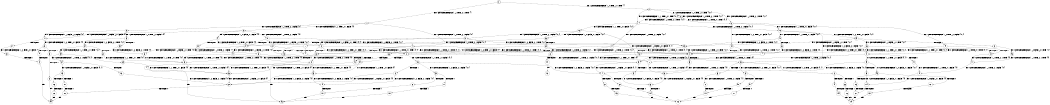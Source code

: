digraph BCG {
size = "7, 10.5";
center = TRUE;
node [shape = circle];
0 [peripheries = 2];
0 -> 1 [label = "EX !0 !ATOMIC_EXCH_BRANCH (1, +1, TRUE, +0, 1, TRUE) !{}"];
0 -> 2 [label = "EX !1 !ATOMIC_EXCH_BRANCH (1, +0, TRUE, +0, 1, TRUE) !{}"];
1 -> 3 [label = "EX !0 !ATOMIC_EXCH_BRANCH (1, +1, TRUE, +0, 1, FALSE) !{0}"];
1 -> 4 [label = "EX !1 !ATOMIC_EXCH_BRANCH (1, +0, TRUE, +0, 1, FALSE) !{0}"];
1 -> 5 [label = "EX !0 !ATOMIC_EXCH_BRANCH (1, +1, TRUE, +0, 1, FALSE) !{0}"];
2 -> 6 [label = "EX !1 !ATOMIC_EXCH_BRANCH (1, +0, TRUE, +0, 1, TRUE) !{0, 1}"];
2 -> 7 [label = "EX !0 !ATOMIC_EXCH_BRANCH (1, +1, TRUE, +0, 1, TRUE) !{0, 1}"];
2 -> 8 [label = "EX !0 !ATOMIC_EXCH_BRANCH (1, +1, TRUE, +0, 1, TRUE) !{0, 1}"];
3 -> 9 [label = "EX !0 !ATOMIC_EXCH_BRANCH (1, +0, FALSE, +0, 1, FALSE) !{0}"];
3 -> 10 [label = "EX !1 !ATOMIC_EXCH_BRANCH (1, +0, TRUE, +0, 1, FALSE) !{0}"];
3 -> 11 [label = "EX !0 !ATOMIC_EXCH_BRANCH (1, +0, FALSE, +0, 1, FALSE) !{0}"];
4 -> 12 [label = "EX !0 !ATOMIC_EXCH_BRANCH (1, +1, TRUE, +0, 1, TRUE) !{0, 1}"];
4 -> 13 [label = "TERMINATE !1"];
4 -> 14 [label = "EX !0 !ATOMIC_EXCH_BRANCH (1, +1, TRUE, +0, 1, TRUE) !{0, 1}"];
5 -> 15 [label = "EX !1 !ATOMIC_EXCH_BRANCH (1, +0, TRUE, +0, 1, FALSE) !{0}"];
5 -> 11 [label = "EX !0 !ATOMIC_EXCH_BRANCH (1, +0, FALSE, +0, 1, FALSE) !{0}"];
6 -> 6 [label = "EX !1 !ATOMIC_EXCH_BRANCH (1, +0, TRUE, +0, 1, TRUE) !{0, 1}"];
6 -> 7 [label = "EX !0 !ATOMIC_EXCH_BRANCH (1, +1, TRUE, +0, 1, TRUE) !{0, 1}"];
6 -> 8 [label = "EX !0 !ATOMIC_EXCH_BRANCH (1, +1, TRUE, +0, 1, TRUE) !{0, 1}"];
7 -> 16 [label = "EX !0 !ATOMIC_EXCH_BRANCH (1, +1, TRUE, +0, 1, FALSE) !{0, 1}"];
7 -> 17 [label = "EX !1 !ATOMIC_EXCH_BRANCH (1, +0, TRUE, +0, 1, FALSE) !{0, 1}"];
7 -> 18 [label = "EX !0 !ATOMIC_EXCH_BRANCH (1, +1, TRUE, +0, 1, FALSE) !{0, 1}"];
8 -> 19 [label = "EX !1 !ATOMIC_EXCH_BRANCH (1, +0, TRUE, +0, 1, FALSE) !{0, 1}"];
8 -> 18 [label = "EX !0 !ATOMIC_EXCH_BRANCH (1, +1, TRUE, +0, 1, FALSE) !{0, 1}"];
8 -> 20 [label = "EX !1 !ATOMIC_EXCH_BRANCH (1, +0, TRUE, +0, 1, FALSE) !{0, 1}"];
9 -> 21 [label = "EX !1 !ATOMIC_EXCH_BRANCH (1, +0, TRUE, +0, 1, FALSE) !{0}"];
9 -> 22 [label = "TERMINATE !0"];
10 -> 23 [label = "EX !0 !ATOMIC_EXCH_BRANCH (1, +0, FALSE, +0, 1, TRUE) !{0, 1}"];
10 -> 24 [label = "TERMINATE !1"];
10 -> 25 [label = "EX !0 !ATOMIC_EXCH_BRANCH (1, +0, FALSE, +0, 1, TRUE) !{0, 1}"];
11 -> 26 [label = "EX !1 !ATOMIC_EXCH_BRANCH (1, +0, TRUE, +0, 1, FALSE) !{0}"];
11 -> 27 [label = "TERMINATE !0"];
12 -> 28 [label = "EX !0 !ATOMIC_EXCH_BRANCH (1, +1, TRUE, +0, 1, FALSE) !{0, 1}"];
12 -> 29 [label = "TERMINATE !1"];
12 -> 30 [label = "EX !0 !ATOMIC_EXCH_BRANCH (1, +1, TRUE, +0, 1, FALSE) !{0, 1}"];
13 -> 31 [label = "EX !0 !ATOMIC_EXCH_BRANCH (1, +1, TRUE, +0, 1, TRUE) !{0}"];
13 -> 32 [label = "EX !0 !ATOMIC_EXCH_BRANCH (1, +1, TRUE, +0, 1, TRUE) !{0}"];
14 -> 30 [label = "EX !0 !ATOMIC_EXCH_BRANCH (1, +1, TRUE, +0, 1, FALSE) !{0, 1}"];
14 -> 33 [label = "TERMINATE !1"];
15 -> 34 [label = "EX !0 !ATOMIC_EXCH_BRANCH (1, +0, FALSE, +0, 1, TRUE) !{0, 1}"];
15 -> 35 [label = "TERMINATE !1"];
16 -> 36 [label = "EX !0 !ATOMIC_EXCH_BRANCH (1, +0, FALSE, +0, 1, FALSE) !{0, 1}"];
16 -> 37 [label = "EX !1 !ATOMIC_EXCH_BRANCH (1, +0, TRUE, +0, 1, FALSE) !{0, 1}"];
16 -> 38 [label = "EX !0 !ATOMIC_EXCH_BRANCH (1, +0, FALSE, +0, 1, FALSE) !{0, 1}"];
17 -> 12 [label = "EX !0 !ATOMIC_EXCH_BRANCH (1, +1, TRUE, +0, 1, TRUE) !{0, 1}"];
17 -> 13 [label = "TERMINATE !1"];
17 -> 14 [label = "EX !0 !ATOMIC_EXCH_BRANCH (1, +1, TRUE, +0, 1, TRUE) !{0, 1}"];
18 -> 39 [label = "EX !1 !ATOMIC_EXCH_BRANCH (1, +0, TRUE, +0, 1, FALSE) !{0, 1}"];
18 -> 38 [label = "EX !0 !ATOMIC_EXCH_BRANCH (1, +0, FALSE, +0, 1, FALSE) !{0, 1}"];
18 -> 40 [label = "EX !1 !ATOMIC_EXCH_BRANCH (1, +0, TRUE, +0, 1, FALSE) !{0, 1}"];
19 -> 41 [label = "EX !0 !ATOMIC_EXCH_BRANCH (1, +1, TRUE, +0, 1, TRUE) !{0, 1}"];
19 -> 42 [label = "TERMINATE !1"];
19 -> 14 [label = "EX !0 !ATOMIC_EXCH_BRANCH (1, +1, TRUE, +0, 1, TRUE) !{0, 1}"];
20 -> 14 [label = "EX !0 !ATOMIC_EXCH_BRANCH (1, +1, TRUE, +0, 1, TRUE) !{0, 1}"];
20 -> 43 [label = "TERMINATE !1"];
21 -> 44 [label = "TERMINATE !0"];
21 -> 45 [label = "TERMINATE !1"];
22 -> 46 [label = "EX !1 !ATOMIC_EXCH_BRANCH (1, +0, TRUE, +0, 1, FALSE) !{}"];
23 -> 12 [label = "EX !0 !ATOMIC_EXCH_BRANCH (1, +1, TRUE, +0, 1, TRUE) !{0, 1}"];
23 -> 13 [label = "TERMINATE !1"];
23 -> 14 [label = "EX !0 !ATOMIC_EXCH_BRANCH (1, +1, TRUE, +0, 1, TRUE) !{0, 1}"];
24 -> 47 [label = "EX !0 !ATOMIC_EXCH_BRANCH (1, +0, FALSE, +0, 1, TRUE) !{0}"];
24 -> 48 [label = "EX !0 !ATOMIC_EXCH_BRANCH (1, +0, FALSE, +0, 1, TRUE) !{0}"];
25 -> 14 [label = "EX !0 !ATOMIC_EXCH_BRANCH (1, +1, TRUE, +0, 1, TRUE) !{0, 1}"];
25 -> 43 [label = "TERMINATE !1"];
26 -> 49 [label = "TERMINATE !0"];
26 -> 50 [label = "TERMINATE !1"];
27 -> 51 [label = "EX !1 !ATOMIC_EXCH_BRANCH (1, +0, TRUE, +0, 1, FALSE) !{}"];
28 -> 52 [label = "EX !0 !ATOMIC_EXCH_BRANCH (1, +0, FALSE, +0, 1, FALSE) !{0, 1}"];
28 -> 53 [label = "TERMINATE !1"];
28 -> 54 [label = "EX !0 !ATOMIC_EXCH_BRANCH (1, +0, FALSE, +0, 1, FALSE) !{0, 1}"];
29 -> 55 [label = "EX !0 !ATOMIC_EXCH_BRANCH (1, +1, TRUE, +0, 1, FALSE) !{0}"];
29 -> 56 [label = "EX !0 !ATOMIC_EXCH_BRANCH (1, +1, TRUE, +0, 1, FALSE) !{0}"];
30 -> 54 [label = "EX !0 !ATOMIC_EXCH_BRANCH (1, +0, FALSE, +0, 1, FALSE) !{0, 1}"];
30 -> 57 [label = "TERMINATE !1"];
31 -> 55 [label = "EX !0 !ATOMIC_EXCH_BRANCH (1, +1, TRUE, +0, 1, FALSE) !{0}"];
31 -> 56 [label = "EX !0 !ATOMIC_EXCH_BRANCH (1, +1, TRUE, +0, 1, FALSE) !{0}"];
32 -> 56 [label = "EX !0 !ATOMIC_EXCH_BRANCH (1, +1, TRUE, +0, 1, FALSE) !{0}"];
33 -> 58 [label = "EX !0 !ATOMIC_EXCH_BRANCH (1, +1, TRUE, +0, 1, FALSE) !{0}"];
34 -> 59 [label = "EX !0 !ATOMIC_EXCH_BRANCH (1, +1, TRUE, +0, 1, TRUE) !{0, 1}"];
34 -> 60 [label = "TERMINATE !1"];
35 -> 48 [label = "EX !0 !ATOMIC_EXCH_BRANCH (1, +0, FALSE, +0, 1, TRUE) !{0}"];
36 -> 61 [label = "EX !1 !ATOMIC_EXCH_BRANCH (1, +0, TRUE, +0, 1, FALSE) !{0, 1}"];
36 -> 62 [label = "TERMINATE !0"];
37 -> 23 [label = "EX !0 !ATOMIC_EXCH_BRANCH (1, +0, FALSE, +0, 1, TRUE) !{0, 1}"];
37 -> 24 [label = "TERMINATE !1"];
37 -> 25 [label = "EX !0 !ATOMIC_EXCH_BRANCH (1, +0, FALSE, +0, 1, TRUE) !{0, 1}"];
38 -> 63 [label = "EX !1 !ATOMIC_EXCH_BRANCH (1, +0, TRUE, +0, 1, FALSE) !{0, 1}"];
38 -> 64 [label = "EX !1 !ATOMIC_EXCH_BRANCH (1, +0, TRUE, +0, 1, FALSE) !{0, 1}"];
38 -> 65 [label = "TERMINATE !0"];
39 -> 66 [label = "EX !0 !ATOMIC_EXCH_BRANCH (1, +0, FALSE, +0, 1, TRUE) !{0, 1}"];
39 -> 67 [label = "TERMINATE !1"];
39 -> 25 [label = "EX !0 !ATOMIC_EXCH_BRANCH (1, +0, FALSE, +0, 1, TRUE) !{0, 1}"];
40 -> 25 [label = "EX !0 !ATOMIC_EXCH_BRANCH (1, +0, FALSE, +0, 1, TRUE) !{0, 1}"];
40 -> 68 [label = "TERMINATE !1"];
41 -> 69 [label = "EX !0 !ATOMIC_EXCH_BRANCH (1, +1, TRUE, +0, 1, FALSE) !{0, 1}"];
41 -> 70 [label = "TERMINATE !1"];
41 -> 30 [label = "EX !0 !ATOMIC_EXCH_BRANCH (1, +1, TRUE, +0, 1, FALSE) !{0, 1}"];
42 -> 71 [label = "EX !0 !ATOMIC_EXCH_BRANCH (1, +1, TRUE, +0, 1, TRUE) !{0}"];
43 -> 72 [label = "EX !0 !ATOMIC_EXCH_BRANCH (1, +1, TRUE, +0, 1, TRUE) !{0}"];
44 -> 73 [label = "TERMINATE !1"];
45 -> 74 [label = "TERMINATE !0"];
46 -> 73 [label = "TERMINATE !1"];
47 -> 31 [label = "EX !0 !ATOMIC_EXCH_BRANCH (1, +1, TRUE, +0, 1, TRUE) !{0}"];
47 -> 32 [label = "EX !0 !ATOMIC_EXCH_BRANCH (1, +1, TRUE, +0, 1, TRUE) !{0}"];
48 -> 32 [label = "EX !0 !ATOMIC_EXCH_BRANCH (1, +1, TRUE, +0, 1, TRUE) !{0}"];
49 -> 75 [label = "TERMINATE !1"];
50 -> 76 [label = "TERMINATE !0"];
51 -> 75 [label = "TERMINATE !1"];
52 -> 77 [label = "TERMINATE !0"];
52 -> 78 [label = "TERMINATE !1"];
53 -> 79 [label = "EX !0 !ATOMIC_EXCH_BRANCH (1, +0, FALSE, +0, 1, FALSE) !{0}"];
53 -> 80 [label = "EX !0 !ATOMIC_EXCH_BRANCH (1, +0, FALSE, +0, 1, FALSE) !{0}"];
54 -> 81 [label = "TERMINATE !0"];
54 -> 82 [label = "TERMINATE !1"];
55 -> 79 [label = "EX !0 !ATOMIC_EXCH_BRANCH (1, +0, FALSE, +0, 1, FALSE) !{0}"];
55 -> 80 [label = "EX !0 !ATOMIC_EXCH_BRANCH (1, +0, FALSE, +0, 1, FALSE) !{0}"];
56 -> 80 [label = "EX !0 !ATOMIC_EXCH_BRANCH (1, +0, FALSE, +0, 1, FALSE) !{0}"];
57 -> 83 [label = "EX !0 !ATOMIC_EXCH_BRANCH (1, +0, FALSE, +0, 1, FALSE) !{0}"];
58 -> 83 [label = "EX !0 !ATOMIC_EXCH_BRANCH (1, +0, FALSE, +0, 1, FALSE) !{0}"];
59 -> 84 [label = "EX !0 !ATOMIC_EXCH_BRANCH (1, +1, TRUE, +0, 1, FALSE) !{0, 1}"];
59 -> 85 [label = "TERMINATE !1"];
60 -> 32 [label = "EX !0 !ATOMIC_EXCH_BRANCH (1, +1, TRUE, +0, 1, TRUE) !{0}"];
61 -> 44 [label = "TERMINATE !0"];
61 -> 45 [label = "TERMINATE !1"];
62 -> 86 [label = "EX !1 !ATOMIC_EXCH_BRANCH (1, +0, TRUE, +0, 1, FALSE) !{1}"];
62 -> 87 [label = "EX !1 !ATOMIC_EXCH_BRANCH (1, +0, TRUE, +0, 1, FALSE) !{1}"];
63 -> 88 [label = "TERMINATE !0"];
63 -> 89 [label = "TERMINATE !1"];
64 -> 90 [label = "TERMINATE !0"];
64 -> 91 [label = "TERMINATE !1"];
65 -> 92 [label = "EX !1 !ATOMIC_EXCH_BRANCH (1, +0, TRUE, +0, 1, FALSE) !{1}"];
66 -> 41 [label = "EX !0 !ATOMIC_EXCH_BRANCH (1, +1, TRUE, +0, 1, TRUE) !{0, 1}"];
66 -> 42 [label = "TERMINATE !1"];
66 -> 14 [label = "EX !0 !ATOMIC_EXCH_BRANCH (1, +1, TRUE, +0, 1, TRUE) !{0, 1}"];
67 -> 93 [label = "EX !0 !ATOMIC_EXCH_BRANCH (1, +0, FALSE, +0, 1, TRUE) !{0}"];
68 -> 94 [label = "EX !0 !ATOMIC_EXCH_BRANCH (1, +0, FALSE, +0, 1, TRUE) !{0}"];
69 -> 95 [label = "EX !0 !ATOMIC_EXCH_BRANCH (1, +0, FALSE, +0, 1, FALSE) !{0, 1}"];
69 -> 96 [label = "TERMINATE !1"];
69 -> 54 [label = "EX !0 !ATOMIC_EXCH_BRANCH (1, +0, FALSE, +0, 1, FALSE) !{0, 1}"];
70 -> 97 [label = "EX !0 !ATOMIC_EXCH_BRANCH (1, +1, TRUE, +0, 1, FALSE) !{0}"];
71 -> 97 [label = "EX !0 !ATOMIC_EXCH_BRANCH (1, +1, TRUE, +0, 1, FALSE) !{0}"];
72 -> 58 [label = "EX !0 !ATOMIC_EXCH_BRANCH (1, +1, TRUE, +0, 1, FALSE) !{0}"];
73 -> 98 [label = "exit"];
74 -> 98 [label = "exit"];
75 -> 99 [label = "exit"];
76 -> 99 [label = "exit"];
77 -> 100 [label = "TERMINATE !1"];
78 -> 101 [label = "TERMINATE !0"];
79 -> 101 [label = "TERMINATE !0"];
80 -> 102 [label = "TERMINATE !0"];
81 -> 103 [label = "TERMINATE !1"];
82 -> 104 [label = "TERMINATE !0"];
83 -> 104 [label = "TERMINATE !0"];
84 -> 105 [label = "EX !0 !ATOMIC_EXCH_BRANCH (1, +0, FALSE, +0, 1, FALSE) !{0, 1}"];
84 -> 106 [label = "TERMINATE !1"];
85 -> 56 [label = "EX !0 !ATOMIC_EXCH_BRANCH (1, +1, TRUE, +0, 1, FALSE) !{0}"];
86 -> 73 [label = "TERMINATE !1"];
87 -> 107 [label = "TERMINATE !1"];
88 -> 108 [label = "TERMINATE !1"];
89 -> 109 [label = "TERMINATE !0"];
90 -> 110 [label = "TERMINATE !1"];
91 -> 111 [label = "TERMINATE !0"];
92 -> 110 [label = "TERMINATE !1"];
93 -> 71 [label = "EX !0 !ATOMIC_EXCH_BRANCH (1, +1, TRUE, +0, 1, TRUE) !{0}"];
94 -> 72 [label = "EX !0 !ATOMIC_EXCH_BRANCH (1, +1, TRUE, +0, 1, TRUE) !{0}"];
95 -> 112 [label = "TERMINATE !0"];
95 -> 113 [label = "TERMINATE !1"];
96 -> 114 [label = "EX !0 !ATOMIC_EXCH_BRANCH (1, +0, FALSE, +0, 1, FALSE) !{0}"];
97 -> 114 [label = "EX !0 !ATOMIC_EXCH_BRANCH (1, +0, FALSE, +0, 1, FALSE) !{0}"];
100 -> 98 [label = "exit"];
101 -> 98 [label = "exit"];
102 -> 99 [label = "exit"];
103 -> 115 [label = "exit"];
104 -> 115 [label = "exit"];
105 -> 116 [label = "TERMINATE !0"];
105 -> 117 [label = "TERMINATE !1"];
106 -> 80 [label = "EX !0 !ATOMIC_EXCH_BRANCH (1, +0, FALSE, +0, 1, FALSE) !{0}"];
107 -> 118 [label = "exit"];
108 -> 119 [label = "exit"];
109 -> 119 [label = "exit"];
110 -> 115 [label = "exit"];
111 -> 115 [label = "exit"];
112 -> 120 [label = "TERMINATE !1"];
113 -> 121 [label = "TERMINATE !0"];
114 -> 121 [label = "TERMINATE !0"];
116 -> 122 [label = "TERMINATE !1"];
117 -> 102 [label = "TERMINATE !0"];
120 -> 119 [label = "exit"];
121 -> 119 [label = "exit"];
122 -> 99 [label = "exit"];
}
